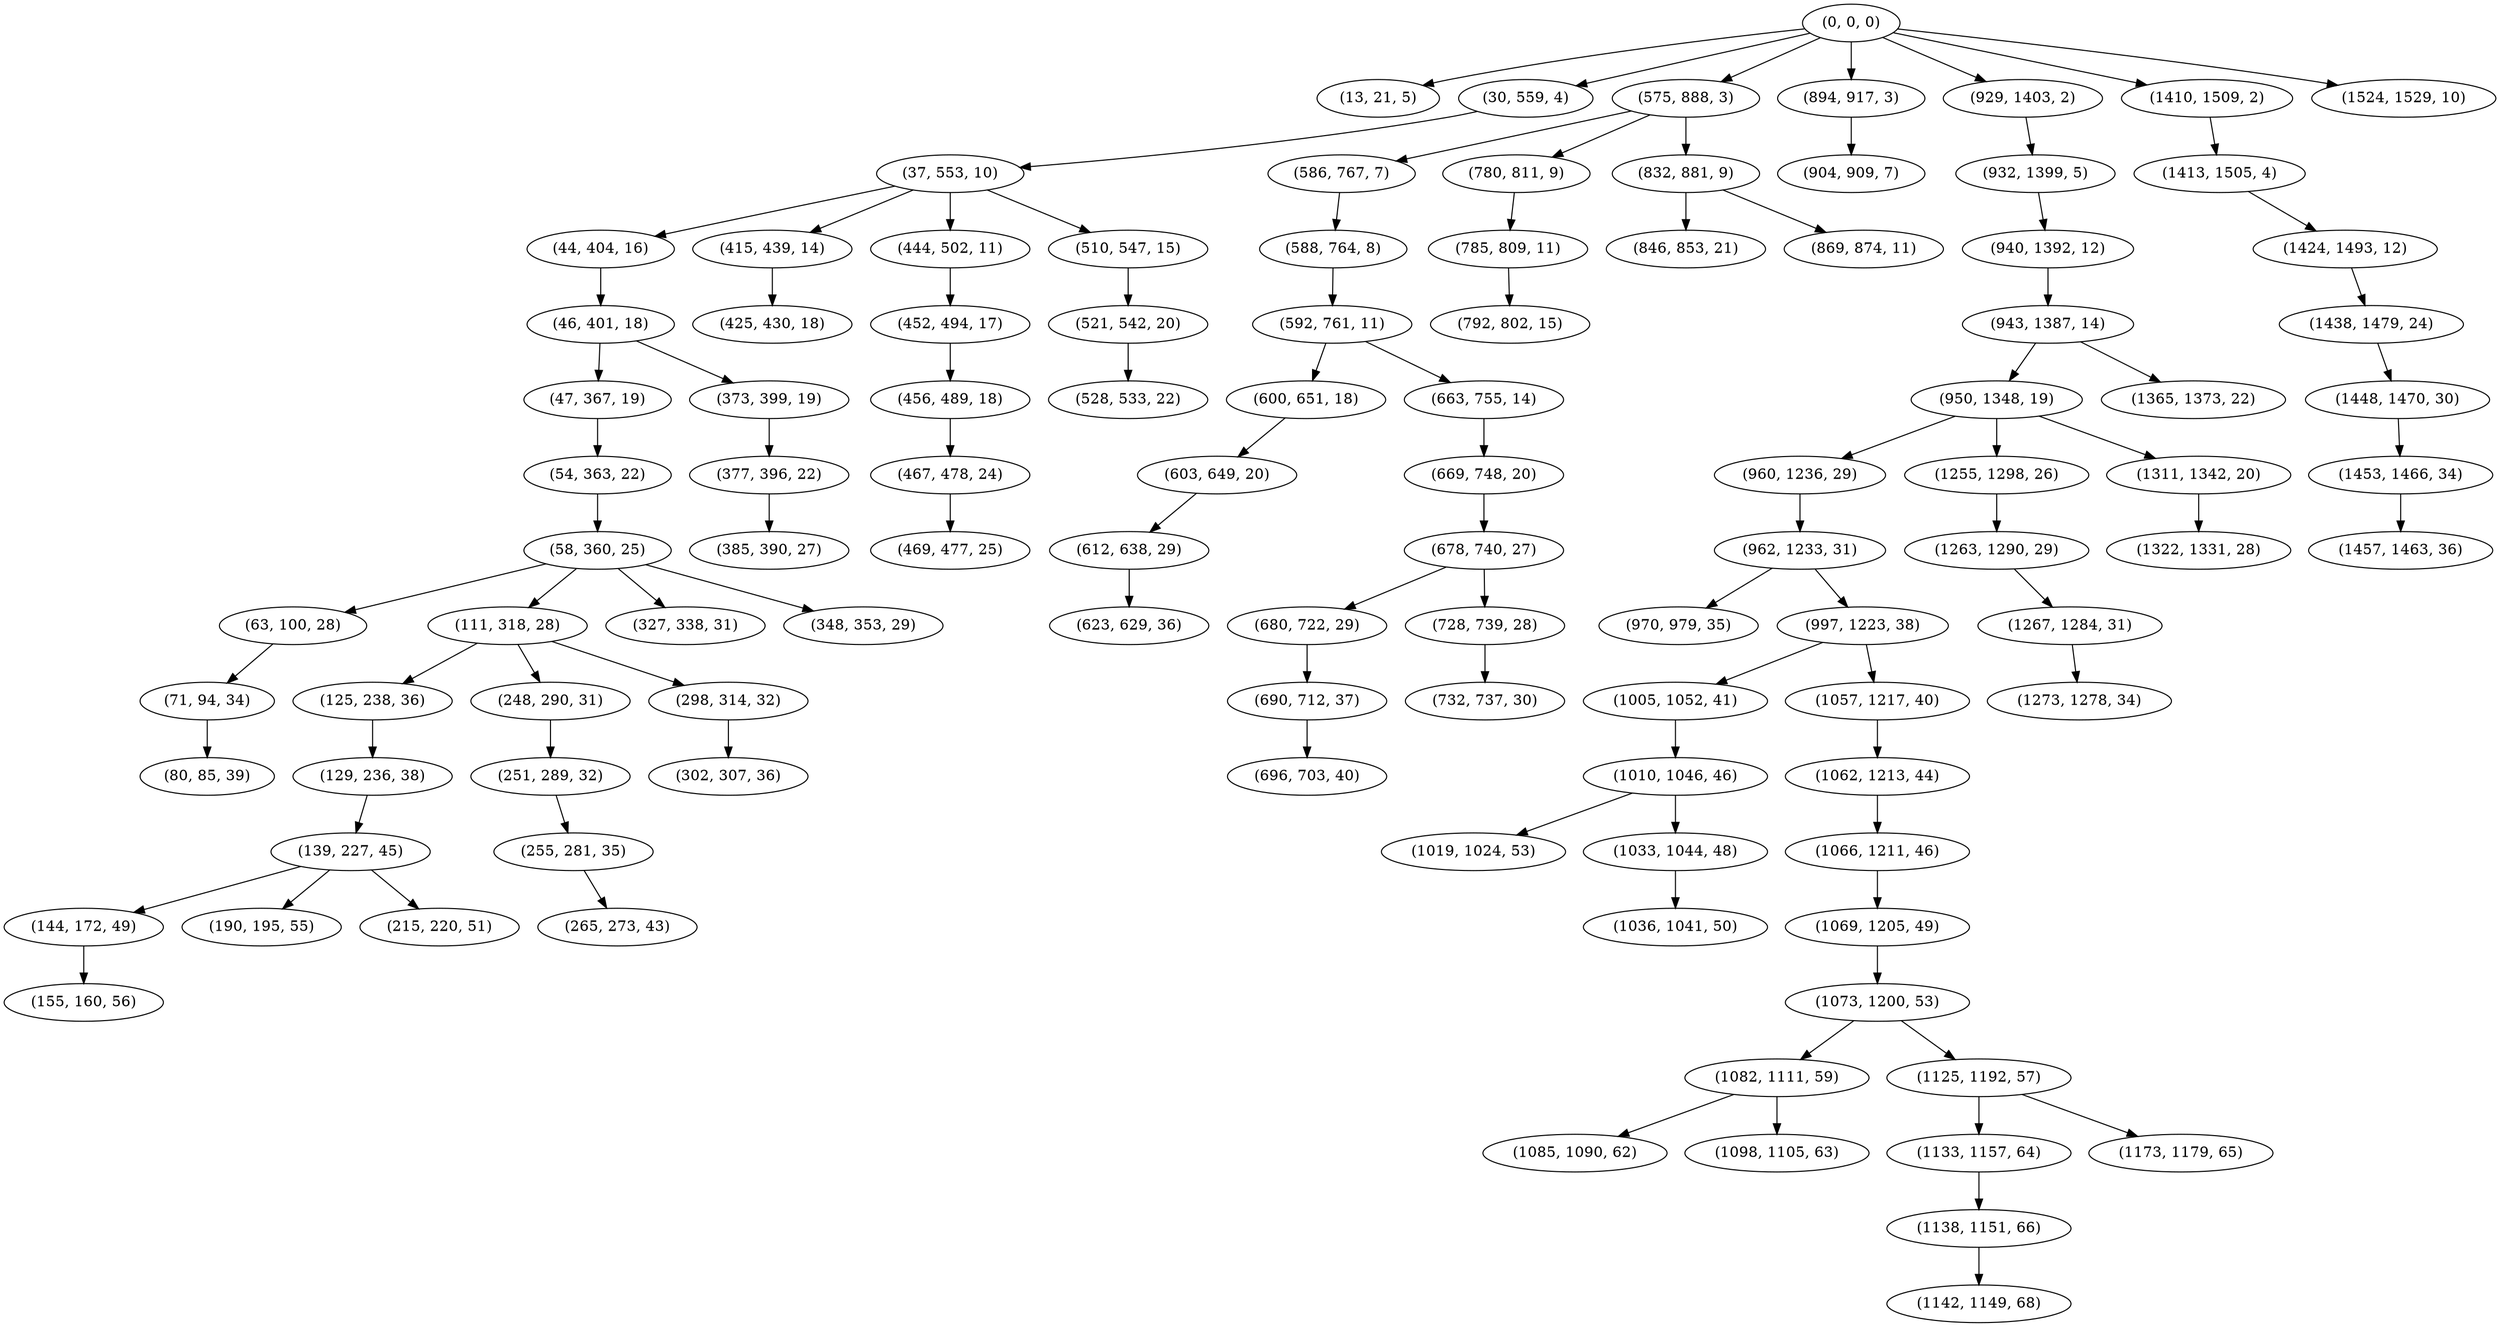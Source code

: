 digraph tree {
    "(0, 0, 0)";
    "(13, 21, 5)";
    "(30, 559, 4)";
    "(37, 553, 10)";
    "(44, 404, 16)";
    "(46, 401, 18)";
    "(47, 367, 19)";
    "(54, 363, 22)";
    "(58, 360, 25)";
    "(63, 100, 28)";
    "(71, 94, 34)";
    "(80, 85, 39)";
    "(111, 318, 28)";
    "(125, 238, 36)";
    "(129, 236, 38)";
    "(139, 227, 45)";
    "(144, 172, 49)";
    "(155, 160, 56)";
    "(190, 195, 55)";
    "(215, 220, 51)";
    "(248, 290, 31)";
    "(251, 289, 32)";
    "(255, 281, 35)";
    "(265, 273, 43)";
    "(298, 314, 32)";
    "(302, 307, 36)";
    "(327, 338, 31)";
    "(348, 353, 29)";
    "(373, 399, 19)";
    "(377, 396, 22)";
    "(385, 390, 27)";
    "(415, 439, 14)";
    "(425, 430, 18)";
    "(444, 502, 11)";
    "(452, 494, 17)";
    "(456, 489, 18)";
    "(467, 478, 24)";
    "(469, 477, 25)";
    "(510, 547, 15)";
    "(521, 542, 20)";
    "(528, 533, 22)";
    "(575, 888, 3)";
    "(586, 767, 7)";
    "(588, 764, 8)";
    "(592, 761, 11)";
    "(600, 651, 18)";
    "(603, 649, 20)";
    "(612, 638, 29)";
    "(623, 629, 36)";
    "(663, 755, 14)";
    "(669, 748, 20)";
    "(678, 740, 27)";
    "(680, 722, 29)";
    "(690, 712, 37)";
    "(696, 703, 40)";
    "(728, 739, 28)";
    "(732, 737, 30)";
    "(780, 811, 9)";
    "(785, 809, 11)";
    "(792, 802, 15)";
    "(832, 881, 9)";
    "(846, 853, 21)";
    "(869, 874, 11)";
    "(894, 917, 3)";
    "(904, 909, 7)";
    "(929, 1403, 2)";
    "(932, 1399, 5)";
    "(940, 1392, 12)";
    "(943, 1387, 14)";
    "(950, 1348, 19)";
    "(960, 1236, 29)";
    "(962, 1233, 31)";
    "(970, 979, 35)";
    "(997, 1223, 38)";
    "(1005, 1052, 41)";
    "(1010, 1046, 46)";
    "(1019, 1024, 53)";
    "(1033, 1044, 48)";
    "(1036, 1041, 50)";
    "(1057, 1217, 40)";
    "(1062, 1213, 44)";
    "(1066, 1211, 46)";
    "(1069, 1205, 49)";
    "(1073, 1200, 53)";
    "(1082, 1111, 59)";
    "(1085, 1090, 62)";
    "(1098, 1105, 63)";
    "(1125, 1192, 57)";
    "(1133, 1157, 64)";
    "(1138, 1151, 66)";
    "(1142, 1149, 68)";
    "(1173, 1179, 65)";
    "(1255, 1298, 26)";
    "(1263, 1290, 29)";
    "(1267, 1284, 31)";
    "(1273, 1278, 34)";
    "(1311, 1342, 20)";
    "(1322, 1331, 28)";
    "(1365, 1373, 22)";
    "(1410, 1509, 2)";
    "(1413, 1505, 4)";
    "(1424, 1493, 12)";
    "(1438, 1479, 24)";
    "(1448, 1470, 30)";
    "(1453, 1466, 34)";
    "(1457, 1463, 36)";
    "(1524, 1529, 10)";
    "(0, 0, 0)" -> "(13, 21, 5)";
    "(0, 0, 0)" -> "(30, 559, 4)";
    "(0, 0, 0)" -> "(575, 888, 3)";
    "(0, 0, 0)" -> "(894, 917, 3)";
    "(0, 0, 0)" -> "(929, 1403, 2)";
    "(0, 0, 0)" -> "(1410, 1509, 2)";
    "(0, 0, 0)" -> "(1524, 1529, 10)";
    "(30, 559, 4)" -> "(37, 553, 10)";
    "(37, 553, 10)" -> "(44, 404, 16)";
    "(37, 553, 10)" -> "(415, 439, 14)";
    "(37, 553, 10)" -> "(444, 502, 11)";
    "(37, 553, 10)" -> "(510, 547, 15)";
    "(44, 404, 16)" -> "(46, 401, 18)";
    "(46, 401, 18)" -> "(47, 367, 19)";
    "(46, 401, 18)" -> "(373, 399, 19)";
    "(47, 367, 19)" -> "(54, 363, 22)";
    "(54, 363, 22)" -> "(58, 360, 25)";
    "(58, 360, 25)" -> "(63, 100, 28)";
    "(58, 360, 25)" -> "(111, 318, 28)";
    "(58, 360, 25)" -> "(327, 338, 31)";
    "(58, 360, 25)" -> "(348, 353, 29)";
    "(63, 100, 28)" -> "(71, 94, 34)";
    "(71, 94, 34)" -> "(80, 85, 39)";
    "(111, 318, 28)" -> "(125, 238, 36)";
    "(111, 318, 28)" -> "(248, 290, 31)";
    "(111, 318, 28)" -> "(298, 314, 32)";
    "(125, 238, 36)" -> "(129, 236, 38)";
    "(129, 236, 38)" -> "(139, 227, 45)";
    "(139, 227, 45)" -> "(144, 172, 49)";
    "(139, 227, 45)" -> "(190, 195, 55)";
    "(139, 227, 45)" -> "(215, 220, 51)";
    "(144, 172, 49)" -> "(155, 160, 56)";
    "(248, 290, 31)" -> "(251, 289, 32)";
    "(251, 289, 32)" -> "(255, 281, 35)";
    "(255, 281, 35)" -> "(265, 273, 43)";
    "(298, 314, 32)" -> "(302, 307, 36)";
    "(373, 399, 19)" -> "(377, 396, 22)";
    "(377, 396, 22)" -> "(385, 390, 27)";
    "(415, 439, 14)" -> "(425, 430, 18)";
    "(444, 502, 11)" -> "(452, 494, 17)";
    "(452, 494, 17)" -> "(456, 489, 18)";
    "(456, 489, 18)" -> "(467, 478, 24)";
    "(467, 478, 24)" -> "(469, 477, 25)";
    "(510, 547, 15)" -> "(521, 542, 20)";
    "(521, 542, 20)" -> "(528, 533, 22)";
    "(575, 888, 3)" -> "(586, 767, 7)";
    "(575, 888, 3)" -> "(780, 811, 9)";
    "(575, 888, 3)" -> "(832, 881, 9)";
    "(586, 767, 7)" -> "(588, 764, 8)";
    "(588, 764, 8)" -> "(592, 761, 11)";
    "(592, 761, 11)" -> "(600, 651, 18)";
    "(592, 761, 11)" -> "(663, 755, 14)";
    "(600, 651, 18)" -> "(603, 649, 20)";
    "(603, 649, 20)" -> "(612, 638, 29)";
    "(612, 638, 29)" -> "(623, 629, 36)";
    "(663, 755, 14)" -> "(669, 748, 20)";
    "(669, 748, 20)" -> "(678, 740, 27)";
    "(678, 740, 27)" -> "(680, 722, 29)";
    "(678, 740, 27)" -> "(728, 739, 28)";
    "(680, 722, 29)" -> "(690, 712, 37)";
    "(690, 712, 37)" -> "(696, 703, 40)";
    "(728, 739, 28)" -> "(732, 737, 30)";
    "(780, 811, 9)" -> "(785, 809, 11)";
    "(785, 809, 11)" -> "(792, 802, 15)";
    "(832, 881, 9)" -> "(846, 853, 21)";
    "(832, 881, 9)" -> "(869, 874, 11)";
    "(894, 917, 3)" -> "(904, 909, 7)";
    "(929, 1403, 2)" -> "(932, 1399, 5)";
    "(932, 1399, 5)" -> "(940, 1392, 12)";
    "(940, 1392, 12)" -> "(943, 1387, 14)";
    "(943, 1387, 14)" -> "(950, 1348, 19)";
    "(943, 1387, 14)" -> "(1365, 1373, 22)";
    "(950, 1348, 19)" -> "(960, 1236, 29)";
    "(950, 1348, 19)" -> "(1255, 1298, 26)";
    "(950, 1348, 19)" -> "(1311, 1342, 20)";
    "(960, 1236, 29)" -> "(962, 1233, 31)";
    "(962, 1233, 31)" -> "(970, 979, 35)";
    "(962, 1233, 31)" -> "(997, 1223, 38)";
    "(997, 1223, 38)" -> "(1005, 1052, 41)";
    "(997, 1223, 38)" -> "(1057, 1217, 40)";
    "(1005, 1052, 41)" -> "(1010, 1046, 46)";
    "(1010, 1046, 46)" -> "(1019, 1024, 53)";
    "(1010, 1046, 46)" -> "(1033, 1044, 48)";
    "(1033, 1044, 48)" -> "(1036, 1041, 50)";
    "(1057, 1217, 40)" -> "(1062, 1213, 44)";
    "(1062, 1213, 44)" -> "(1066, 1211, 46)";
    "(1066, 1211, 46)" -> "(1069, 1205, 49)";
    "(1069, 1205, 49)" -> "(1073, 1200, 53)";
    "(1073, 1200, 53)" -> "(1082, 1111, 59)";
    "(1073, 1200, 53)" -> "(1125, 1192, 57)";
    "(1082, 1111, 59)" -> "(1085, 1090, 62)";
    "(1082, 1111, 59)" -> "(1098, 1105, 63)";
    "(1125, 1192, 57)" -> "(1133, 1157, 64)";
    "(1125, 1192, 57)" -> "(1173, 1179, 65)";
    "(1133, 1157, 64)" -> "(1138, 1151, 66)";
    "(1138, 1151, 66)" -> "(1142, 1149, 68)";
    "(1255, 1298, 26)" -> "(1263, 1290, 29)";
    "(1263, 1290, 29)" -> "(1267, 1284, 31)";
    "(1267, 1284, 31)" -> "(1273, 1278, 34)";
    "(1311, 1342, 20)" -> "(1322, 1331, 28)";
    "(1410, 1509, 2)" -> "(1413, 1505, 4)";
    "(1413, 1505, 4)" -> "(1424, 1493, 12)";
    "(1424, 1493, 12)" -> "(1438, 1479, 24)";
    "(1438, 1479, 24)" -> "(1448, 1470, 30)";
    "(1448, 1470, 30)" -> "(1453, 1466, 34)";
    "(1453, 1466, 34)" -> "(1457, 1463, 36)";
}
